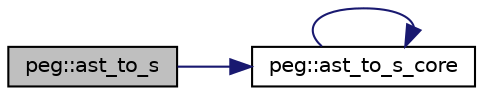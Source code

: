 digraph "peg::ast_to_s"
{
 // LATEX_PDF_SIZE
  edge [fontname="Helvetica",fontsize="10",labelfontname="Helvetica",labelfontsize="10"];
  node [fontname="Helvetica",fontsize="10",shape=record];
  rankdir="LR";
  Node1 [label="peg::ast_to_s",height=0.2,width=0.4,color="black", fillcolor="grey75", style="filled", fontcolor="black",tooltip=" "];
  Node1 -> Node2 [color="midnightblue",fontsize="10",style="solid"];
  Node2 [label="peg::ast_to_s_core",height=0.2,width=0.4,color="black", fillcolor="white", style="filled",URL="$namespacepeg.html#aacf6410cf81246c2feb4044d090b1728",tooltip=" "];
  Node2 -> Node2 [color="midnightblue",fontsize="10",style="solid"];
}
